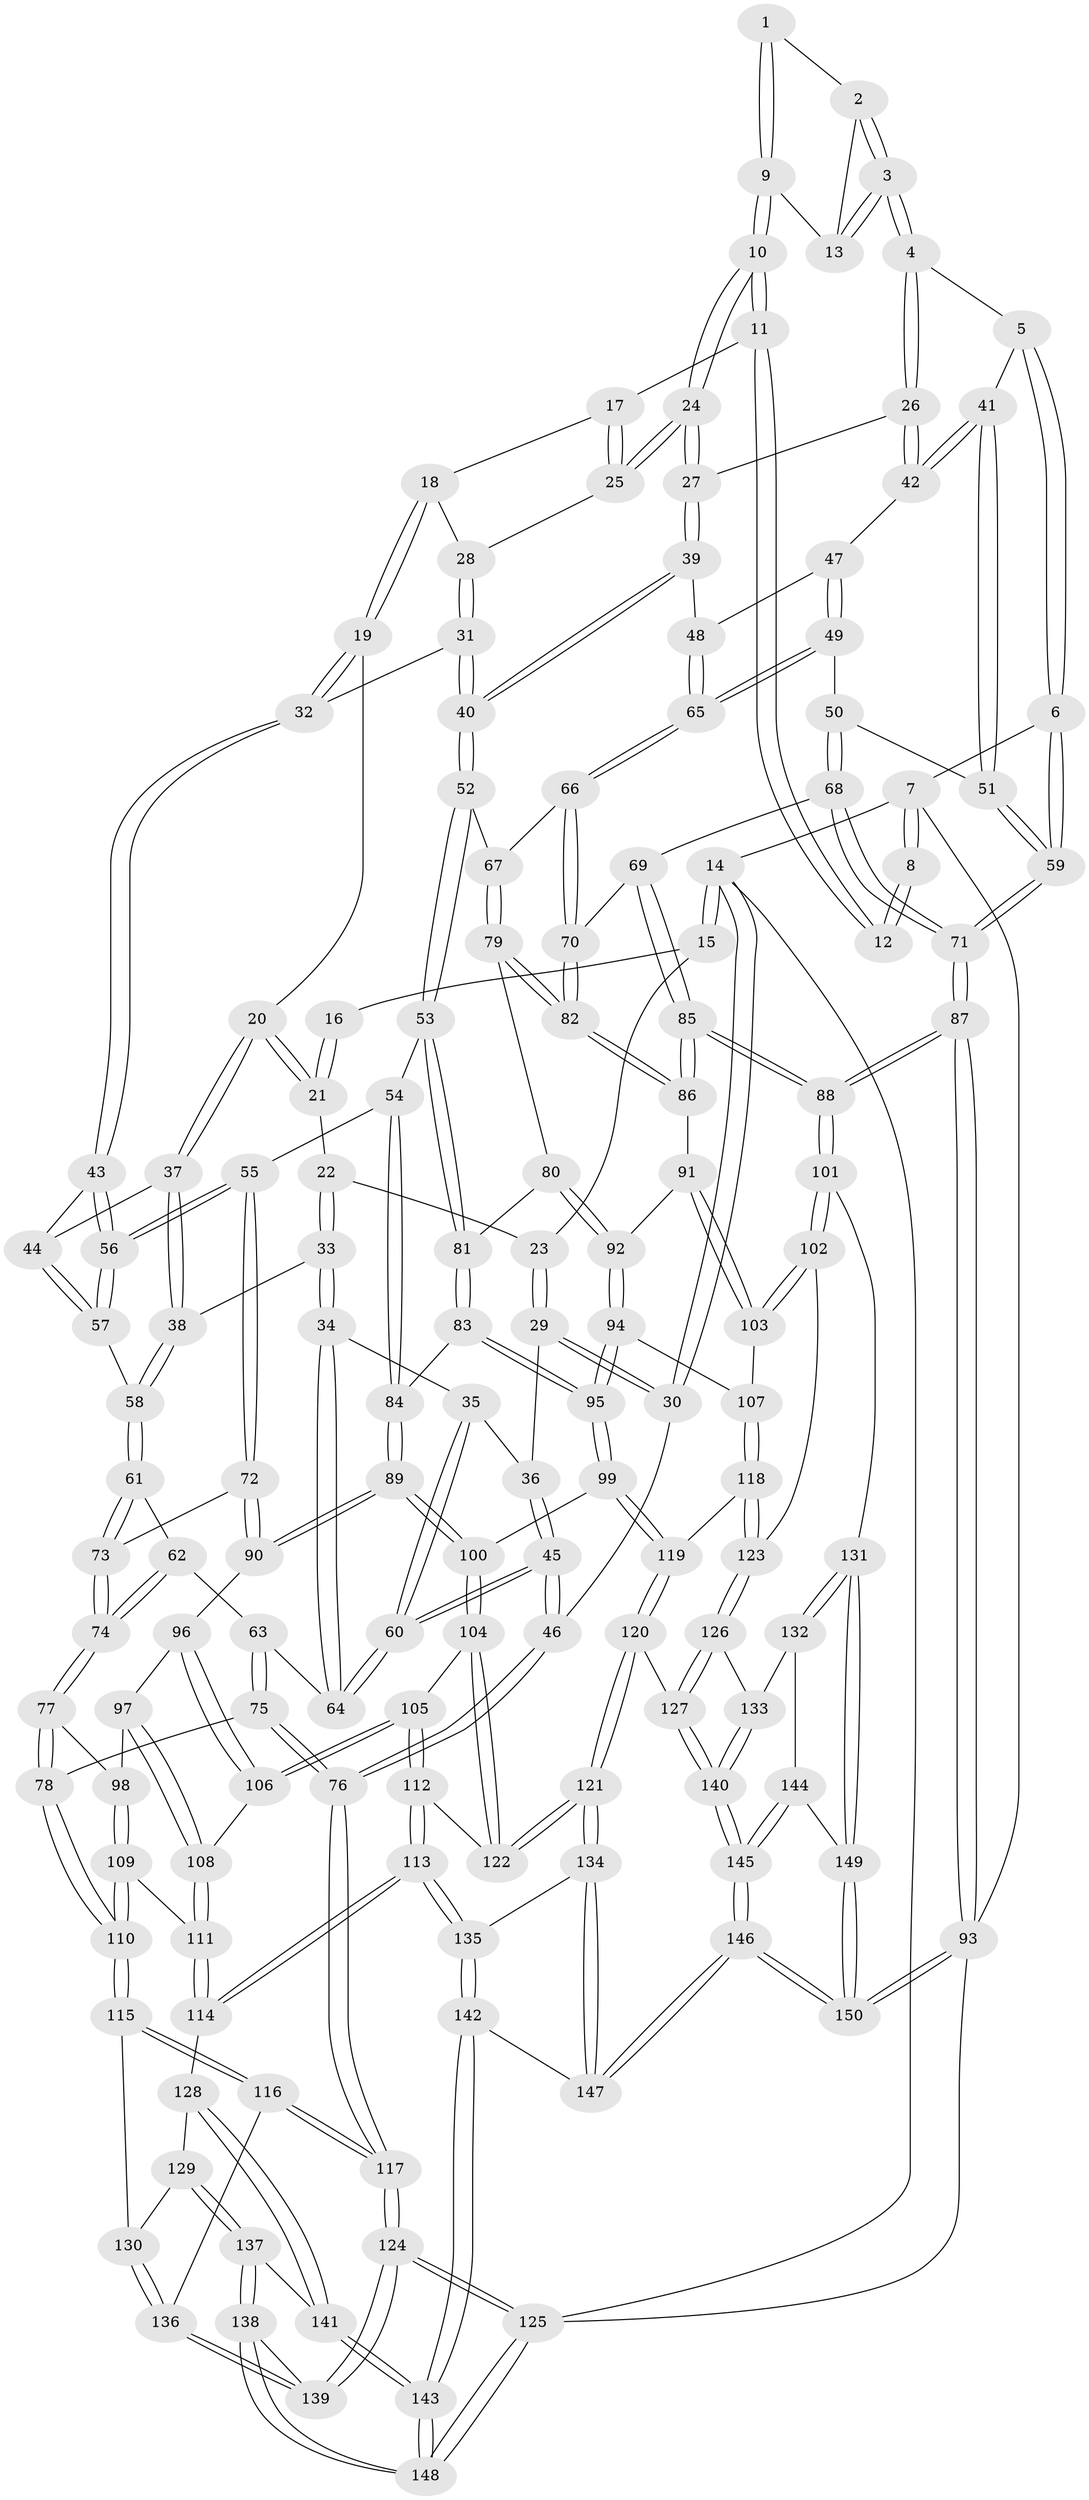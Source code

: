 // coarse degree distribution, {2: 0.08695652173913043, 4: 0.5, 3: 0.1956521739130435, 5: 0.1956521739130435, 6: 0.021739130434782608}
// Generated by graph-tools (version 1.1) at 2025/38/03/04/25 23:38:26]
// undirected, 150 vertices, 372 edges
graph export_dot {
  node [color=gray90,style=filled];
  1 [pos="+0.7823792736609615+0.006800011480486071"];
  2 [pos="+0.7847119619340338+0.02085626937376514"];
  3 [pos="+0.8227300591814134+0.1312298387916671"];
  4 [pos="+0.8393475253379254+0.14816497402509293"];
  5 [pos="+0.8421792974331873+0.14816443415601377"];
  6 [pos="+1+0"];
  7 [pos="+1+0"];
  8 [pos="+0.747772025254493+0"];
  9 [pos="+0.7390915680864782+0.10022275305072881"];
  10 [pos="+0.6905269106768085+0.09734049653020399"];
  11 [pos="+0.6419413360626729+0"];
  12 [pos="+0.6576993411632566+0"];
  13 [pos="+0.7527928364911267+0.101787144916016"];
  14 [pos="+0+0"];
  15 [pos="+0+0"];
  16 [pos="+0.3859241457224748+0"];
  17 [pos="+0.5775692540662052+0.06576230599432621"];
  18 [pos="+0.5553413013915581+0.0927464792364565"];
  19 [pos="+0.4485332095884813+0.14958504343337128"];
  20 [pos="+0.4167176157637971+0.125966255330989"];
  21 [pos="+0.3707054178554734+0.05172204886304338"];
  22 [pos="+0.22806572882318907+0.12130587004115659"];
  23 [pos="+0.1216169387976148+0.054950446897277294"];
  24 [pos="+0.6775804297837883+0.17358607243126128"];
  25 [pos="+0.652894452736727+0.1675676603529403"];
  26 [pos="+0.7614061433793876+0.2071206509940056"];
  27 [pos="+0.6904597764527788+0.201478075948718"];
  28 [pos="+0.610026124373902+0.16339071599736424"];
  29 [pos="+0.06019323444633621+0.1664682516438858"];
  30 [pos="+0+0.1469482999666436"];
  31 [pos="+0.5122601980978008+0.22383106541718834"];
  32 [pos="+0.47199100900004454+0.2029634437785206"];
  33 [pos="+0.2154960829072315+0.249900568770652"];
  34 [pos="+0.19502719594477383+0.2600093885249755"];
  35 [pos="+0.14960156152117876+0.25367650152081483"];
  36 [pos="+0.08040302975598566+0.2032511931509942"];
  37 [pos="+0.30450837192032404+0.24081767078575"];
  38 [pos="+0.2494719292494752+0.2608869894377259"];
  39 [pos="+0.654124578138441+0.26729963472273965"];
  40 [pos="+0.5916058203766608+0.3047023407211205"];
  41 [pos="+0.9019984976605285+0.26337128492955"];
  42 [pos="+0.7779648905667575+0.24750863429926553"];
  43 [pos="+0.4612830836166765+0.22137604603481428"];
  44 [pos="+0.3834253934032198+0.2818049358922093"];
  45 [pos="+0+0.4300909632680191"];
  46 [pos="+0+0.4632678653466166"];
  47 [pos="+0.7797882909164159+0.2654324713426215"];
  48 [pos="+0.74304119570171+0.333396631057422"];
  49 [pos="+0.8591724317470704+0.32576908283709394"];
  50 [pos="+0.8818158445521072+0.32088851058541706"];
  51 [pos="+0.9111005970514198+0.2750407426181417"];
  52 [pos="+0.587248521704804+0.33277716743355057"];
  53 [pos="+0.5460808040868275+0.4065412253770181"];
  54 [pos="+0.5346637932479253+0.4098641548685214"];
  55 [pos="+0.45911248254257886+0.419801225794765"];
  56 [pos="+0.44648780386350867+0.38128771380599114"];
  57 [pos="+0.3773802575613469+0.3116282583131184"];
  58 [pos="+0.30678481235170324+0.346277811282257"];
  59 [pos="+1+0.20764364904363758"];
  60 [pos="+0.0038965004102243946+0.391766493611178"];
  61 [pos="+0.30840909123365917+0.3759597440998868"];
  62 [pos="+0.2031938932753078+0.4137766629185407"];
  63 [pos="+0.18537372491022736+0.407763233702477"];
  64 [pos="+0.17509130731824352+0.3931843905798201"];
  65 [pos="+0.7624715553020501+0.3901777439492559"];
  66 [pos="+0.7579084075022888+0.4054059613097188"];
  67 [pos="+0.7461142583269796+0.41284170901318323"];
  68 [pos="+0.9145979982256829+0.4014085163537063"];
  69 [pos="+0.8558209179319394+0.45980460862433675"];
  70 [pos="+0.839195487213046+0.4593540850690312"];
  71 [pos="+1+0.48655626884725783"];
  72 [pos="+0.39526752904567725+0.47577529804161905"];
  73 [pos="+0.3847749131659508+0.4749506037320863"];
  74 [pos="+0.28628203116553735+0.5257054035210187"];
  75 [pos="+0.12699700629429694+0.5378700404798173"];
  76 [pos="+0+0.4983623499644591"];
  77 [pos="+0.261856020977462+0.5584198916610904"];
  78 [pos="+0.20198682956014002+0.5927496863705096"];
  79 [pos="+0.7158708680390264+0.45573066671757845"];
  80 [pos="+0.7072697048615464+0.462619737624925"];
  81 [pos="+0.610732143713899+0.46996426123629303"];
  82 [pos="+0.7990379661000068+0.5453430200833858"];
  83 [pos="+0.6080013540782849+0.5012672815922297"];
  84 [pos="+0.5302054335331156+0.5661058459830712"];
  85 [pos="+0.9783653632567748+0.6105378532354995"];
  86 [pos="+0.7988908998373675+0.5652132801818978"];
  87 [pos="+1+0.6546578420280587"];
  88 [pos="+1+0.676116705777059"];
  89 [pos="+0.5175925077447491+0.5859821799523984"];
  90 [pos="+0.4286944540962855+0.543832146961255"];
  91 [pos="+0.7803861902087844+0.5789207106081818"];
  92 [pos="+0.7082897003028671+0.5784728413064202"];
  93 [pos="+1+1"];
  94 [pos="+0.6605520819254297+0.6170927469915303"];
  95 [pos="+0.653717483131429+0.6199458453762025"];
  96 [pos="+0.421754047058109+0.5657585234012195"];
  97 [pos="+0.3570047061399129+0.6258254837776976"];
  98 [pos="+0.33756107568597765+0.6347672343728394"];
  99 [pos="+0.6507035485184326+0.6235869054091542"];
  100 [pos="+0.5446367783268693+0.6319377479625649"];
  101 [pos="+1+0.682067000705017"];
  102 [pos="+0.8061994714706846+0.6987974308780807"];
  103 [pos="+0.793329085221633+0.6787367873812481"];
  104 [pos="+0.5412480090232503+0.6383469739016688"];
  105 [pos="+0.4412010633889623+0.6621098478930979"];
  106 [pos="+0.42527143170706677+0.6510346330172274"];
  107 [pos="+0.7614385284424091+0.6658190001778134"];
  108 [pos="+0.41203865280720087+0.6575804380293583"];
  109 [pos="+0.33801040237576674+0.6861311660936255"];
  110 [pos="+0.19288274396537566+0.6684381432561423"];
  111 [pos="+0.35482490113809395+0.7097205665662821"];
  112 [pos="+0.45689265477007557+0.7514798567984762"];
  113 [pos="+0.4182945332321797+0.7905916966510514"];
  114 [pos="+0.3641398396618669+0.7712682141275388"];
  115 [pos="+0.19169650061316718+0.6711127895274835"];
  116 [pos="+0.009081043128655212+0.7161219395681393"];
  117 [pos="+0+0.6364946054256648"];
  118 [pos="+0.6776199001874471+0.703048066974356"];
  119 [pos="+0.6628557752660827+0.7007165266814959"];
  120 [pos="+0.6307241702591913+0.7932998269243835"];
  121 [pos="+0.6193420230781768+0.7993285786887838"];
  122 [pos="+0.5294172641263213+0.7228748802401662"];
  123 [pos="+0.7838026714392021+0.7243174657988192"];
  124 [pos="+0+1"];
  125 [pos="+0+1"];
  126 [pos="+0.7712690978152799+0.7722733375164249"];
  127 [pos="+0.7347636226068811+0.8166518004256167"];
  128 [pos="+0.36109373687262125+0.7725597249401871"];
  129 [pos="+0.22312784096768035+0.7591518636154028"];
  130 [pos="+0.21367359893301172+0.7512809885327507"];
  131 [pos="+1+0.699447768346282"];
  132 [pos="+0.9036041698714711+0.8046549021733405"];
  133 [pos="+0.8511248094697185+0.8091250854712663"];
  134 [pos="+0.5949327568886408+0.8477272669482805"];
  135 [pos="+0.43868311720407166+0.8339526228316232"];
  136 [pos="+0.10128421185405942+0.8395202995684261"];
  137 [pos="+0.23733721250420367+0.8458706384703588"];
  138 [pos="+0.16471946417340488+0.9172047601655512"];
  139 [pos="+0.1034927919622271+0.888746580050817"];
  140 [pos="+0.7679293265045984+0.8872687946078744"];
  141 [pos="+0.2995649728256421+0.8709892379343762"];
  142 [pos="+0.3835756971051184+1"];
  143 [pos="+0.38196943024882013+1"];
  144 [pos="+0.8642271761770329+0.8854579988079192"];
  145 [pos="+0.7788763246442669+0.9463054218664714"];
  146 [pos="+0.7241742269024825+1"];
  147 [pos="+0.6195181405445009+1"];
  148 [pos="+0.3574649658787588+1"];
  149 [pos="+0.9447023776220903+0.922949198598523"];
  150 [pos="+0.9226292776084877+1"];
  1 -- 2;
  1 -- 9;
  1 -- 9;
  2 -- 3;
  2 -- 3;
  2 -- 13;
  3 -- 4;
  3 -- 4;
  3 -- 13;
  3 -- 13;
  4 -- 5;
  4 -- 26;
  4 -- 26;
  5 -- 6;
  5 -- 6;
  5 -- 41;
  6 -- 7;
  6 -- 59;
  6 -- 59;
  7 -- 8;
  7 -- 8;
  7 -- 14;
  7 -- 93;
  8 -- 12;
  8 -- 12;
  9 -- 10;
  9 -- 10;
  9 -- 13;
  10 -- 11;
  10 -- 11;
  10 -- 24;
  10 -- 24;
  11 -- 12;
  11 -- 12;
  11 -- 17;
  14 -- 15;
  14 -- 15;
  14 -- 30;
  14 -- 30;
  14 -- 125;
  15 -- 16;
  15 -- 23;
  16 -- 21;
  16 -- 21;
  17 -- 18;
  17 -- 25;
  17 -- 25;
  18 -- 19;
  18 -- 19;
  18 -- 28;
  19 -- 20;
  19 -- 32;
  19 -- 32;
  20 -- 21;
  20 -- 21;
  20 -- 37;
  20 -- 37;
  21 -- 22;
  22 -- 23;
  22 -- 33;
  22 -- 33;
  23 -- 29;
  23 -- 29;
  24 -- 25;
  24 -- 25;
  24 -- 27;
  24 -- 27;
  25 -- 28;
  26 -- 27;
  26 -- 42;
  26 -- 42;
  27 -- 39;
  27 -- 39;
  28 -- 31;
  28 -- 31;
  29 -- 30;
  29 -- 30;
  29 -- 36;
  30 -- 46;
  31 -- 32;
  31 -- 40;
  31 -- 40;
  32 -- 43;
  32 -- 43;
  33 -- 34;
  33 -- 34;
  33 -- 38;
  34 -- 35;
  34 -- 64;
  34 -- 64;
  35 -- 36;
  35 -- 60;
  35 -- 60;
  36 -- 45;
  36 -- 45;
  37 -- 38;
  37 -- 38;
  37 -- 44;
  38 -- 58;
  38 -- 58;
  39 -- 40;
  39 -- 40;
  39 -- 48;
  40 -- 52;
  40 -- 52;
  41 -- 42;
  41 -- 42;
  41 -- 51;
  41 -- 51;
  42 -- 47;
  43 -- 44;
  43 -- 56;
  43 -- 56;
  44 -- 57;
  44 -- 57;
  45 -- 46;
  45 -- 46;
  45 -- 60;
  45 -- 60;
  46 -- 76;
  46 -- 76;
  47 -- 48;
  47 -- 49;
  47 -- 49;
  48 -- 65;
  48 -- 65;
  49 -- 50;
  49 -- 65;
  49 -- 65;
  50 -- 51;
  50 -- 68;
  50 -- 68;
  51 -- 59;
  51 -- 59;
  52 -- 53;
  52 -- 53;
  52 -- 67;
  53 -- 54;
  53 -- 81;
  53 -- 81;
  54 -- 55;
  54 -- 84;
  54 -- 84;
  55 -- 56;
  55 -- 56;
  55 -- 72;
  55 -- 72;
  56 -- 57;
  56 -- 57;
  57 -- 58;
  58 -- 61;
  58 -- 61;
  59 -- 71;
  59 -- 71;
  60 -- 64;
  60 -- 64;
  61 -- 62;
  61 -- 73;
  61 -- 73;
  62 -- 63;
  62 -- 74;
  62 -- 74;
  63 -- 64;
  63 -- 75;
  63 -- 75;
  65 -- 66;
  65 -- 66;
  66 -- 67;
  66 -- 70;
  66 -- 70;
  67 -- 79;
  67 -- 79;
  68 -- 69;
  68 -- 71;
  68 -- 71;
  69 -- 70;
  69 -- 85;
  69 -- 85;
  70 -- 82;
  70 -- 82;
  71 -- 87;
  71 -- 87;
  72 -- 73;
  72 -- 90;
  72 -- 90;
  73 -- 74;
  73 -- 74;
  74 -- 77;
  74 -- 77;
  75 -- 76;
  75 -- 76;
  75 -- 78;
  76 -- 117;
  76 -- 117;
  77 -- 78;
  77 -- 78;
  77 -- 98;
  78 -- 110;
  78 -- 110;
  79 -- 80;
  79 -- 82;
  79 -- 82;
  80 -- 81;
  80 -- 92;
  80 -- 92;
  81 -- 83;
  81 -- 83;
  82 -- 86;
  82 -- 86;
  83 -- 84;
  83 -- 95;
  83 -- 95;
  84 -- 89;
  84 -- 89;
  85 -- 86;
  85 -- 86;
  85 -- 88;
  85 -- 88;
  86 -- 91;
  87 -- 88;
  87 -- 88;
  87 -- 93;
  87 -- 93;
  88 -- 101;
  88 -- 101;
  89 -- 90;
  89 -- 90;
  89 -- 100;
  89 -- 100;
  90 -- 96;
  91 -- 92;
  91 -- 103;
  91 -- 103;
  92 -- 94;
  92 -- 94;
  93 -- 150;
  93 -- 150;
  93 -- 125;
  94 -- 95;
  94 -- 95;
  94 -- 107;
  95 -- 99;
  95 -- 99;
  96 -- 97;
  96 -- 106;
  96 -- 106;
  97 -- 98;
  97 -- 108;
  97 -- 108;
  98 -- 109;
  98 -- 109;
  99 -- 100;
  99 -- 119;
  99 -- 119;
  100 -- 104;
  100 -- 104;
  101 -- 102;
  101 -- 102;
  101 -- 131;
  102 -- 103;
  102 -- 103;
  102 -- 123;
  103 -- 107;
  104 -- 105;
  104 -- 122;
  104 -- 122;
  105 -- 106;
  105 -- 106;
  105 -- 112;
  105 -- 112;
  106 -- 108;
  107 -- 118;
  107 -- 118;
  108 -- 111;
  108 -- 111;
  109 -- 110;
  109 -- 110;
  109 -- 111;
  110 -- 115;
  110 -- 115;
  111 -- 114;
  111 -- 114;
  112 -- 113;
  112 -- 113;
  112 -- 122;
  113 -- 114;
  113 -- 114;
  113 -- 135;
  113 -- 135;
  114 -- 128;
  115 -- 116;
  115 -- 116;
  115 -- 130;
  116 -- 117;
  116 -- 117;
  116 -- 136;
  117 -- 124;
  117 -- 124;
  118 -- 119;
  118 -- 123;
  118 -- 123;
  119 -- 120;
  119 -- 120;
  120 -- 121;
  120 -- 121;
  120 -- 127;
  121 -- 122;
  121 -- 122;
  121 -- 134;
  121 -- 134;
  123 -- 126;
  123 -- 126;
  124 -- 125;
  124 -- 125;
  124 -- 139;
  124 -- 139;
  125 -- 148;
  125 -- 148;
  126 -- 127;
  126 -- 127;
  126 -- 133;
  127 -- 140;
  127 -- 140;
  128 -- 129;
  128 -- 141;
  128 -- 141;
  129 -- 130;
  129 -- 137;
  129 -- 137;
  130 -- 136;
  130 -- 136;
  131 -- 132;
  131 -- 132;
  131 -- 149;
  131 -- 149;
  132 -- 133;
  132 -- 144;
  133 -- 140;
  133 -- 140;
  134 -- 135;
  134 -- 147;
  134 -- 147;
  135 -- 142;
  135 -- 142;
  136 -- 139;
  136 -- 139;
  137 -- 138;
  137 -- 138;
  137 -- 141;
  138 -- 139;
  138 -- 148;
  138 -- 148;
  140 -- 145;
  140 -- 145;
  141 -- 143;
  141 -- 143;
  142 -- 143;
  142 -- 143;
  142 -- 147;
  143 -- 148;
  143 -- 148;
  144 -- 145;
  144 -- 145;
  144 -- 149;
  145 -- 146;
  145 -- 146;
  146 -- 147;
  146 -- 147;
  146 -- 150;
  146 -- 150;
  149 -- 150;
  149 -- 150;
}
